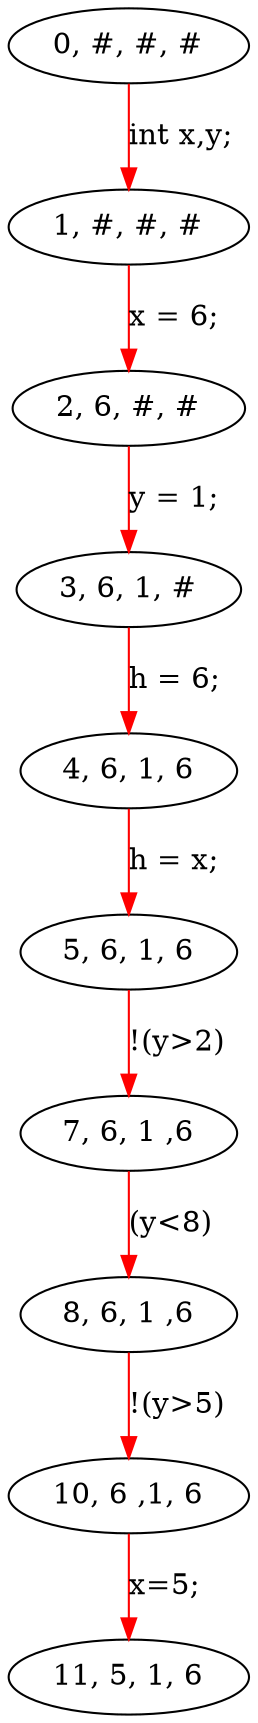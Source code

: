 digraph
{
/**
 * dot graph for function f
 */

    edge [color =  "red"];
    0        [label = "0, #, #, #"];
    1        [label = "1, #, #, #"];
    0 -> 1   [label = "int x,y;"];
    2        [label = "2, 6, #, #"];
    1 -> 2   [label = "x = 6;"];
    3        [label = "3, 6, 1, #"];
    2 -> 3   [label = "y = 1;"];
    4        [label = "4, 6, 1, 6"];
    3 -> 4   [label = "h = 6;"];
    5        [label = "5, 6, 1, 6"];
    4 -> 5   [label = "h = x;"];
    7        [label = "7, 6, 1 ,6"];
    5 -> 7   [label = "!(y>2)"];
    8        [label = "8, 6, 1 ,6"];
    7 -> 8   [label = "(y<8)"];
    10       [label = "10, 6 ,1, 6"];
    8 -> 10  [label = "!(y>5)"];
    11       [label = "11, 5, 1, 6"];
    10 -> 11 [label = "x=5;"];
}


